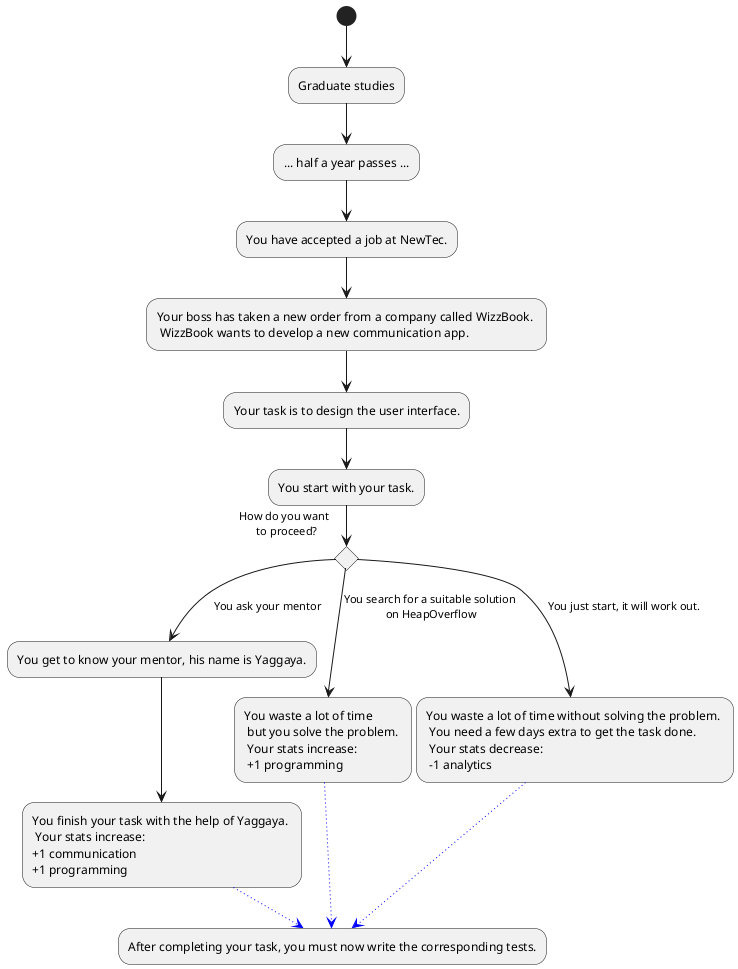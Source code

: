 @startuml
(*) --> "Graduate studies"
--> "... half a year passes ..."
--> "You have accepted a job at NewTec."
'Note: the project is not final, just a filler at the moment
--> "Your boss has taken a new order from a company called WizzBook. \n WizzBook wants to develop a new communication app."
--> "Your task is to design the user interface."
--> "You start with your task."
if "How do you want \n to proceed?" then
--> [You ask your mentor] "You get to know your mentor, his name is Yaggaya."
--> "You finish your task with the help of Yaggaya. \n Your stats increase: \n+1 communication \n+1 programming " as mentor
else
--> [You search for a suitable solution\n on HeapOverflow] "You waste a lot of time \n but you solve the problem. \n Your stats increase: \n +1 programming" as heapFlow 
else
--> [You just start, it will work out.] "You waste a lot of time without solving the problem. \n You need a few days extra to get the task done. \n Your stats decrease: \n -1 analytics"

-[#blue,dotted]-> "After completing your task, you must now write the corresponding tests." as newD

mentor -[#blue,dotted]-> newD
heapFlow -[#blue,dotted]-> newD



@enduml